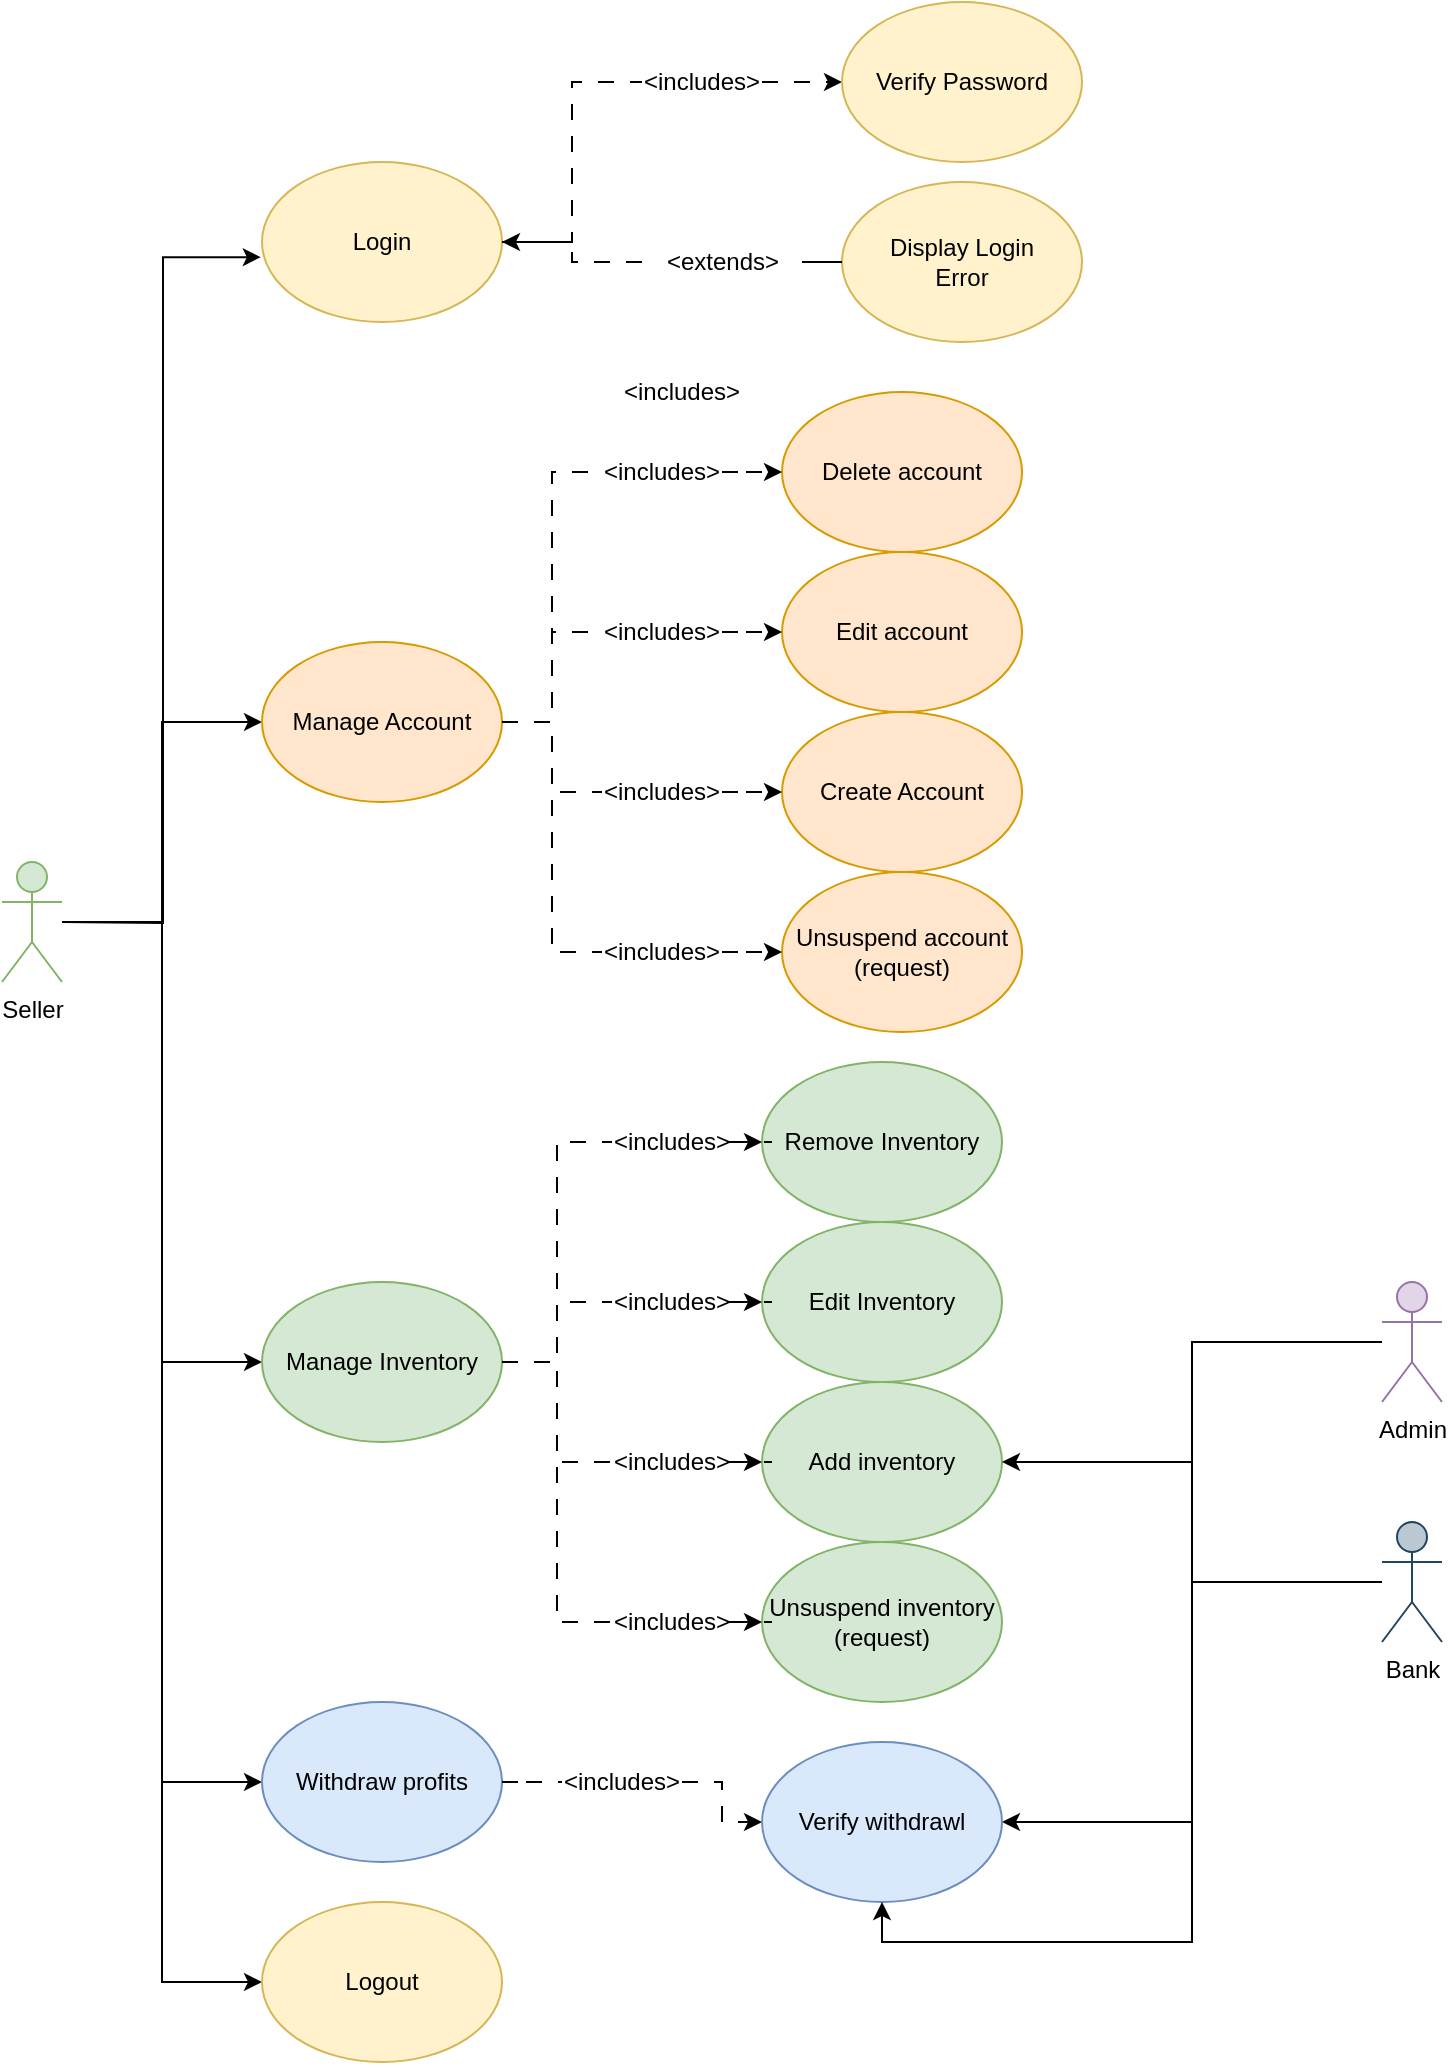 <mxfile version="20.8.21" type="device"><diagram name="Page-1" id="9SAAYWy-0wYmbHwtBrWM"><mxGraphModel dx="1648" dy="1989" grid="1" gridSize="10" guides="1" tooltips="1" connect="1" arrows="1" fold="1" page="1" pageScale="1" pageWidth="850" pageHeight="1100" math="0" shadow="0"><root><mxCell id="0"/><mxCell id="1" parent="0"/><mxCell id="1AxmlgOG69dDWrkKW62K-17" style="edgeStyle=orthogonalEdgeStyle;rounded=0;orthogonalLoop=1;jettySize=auto;html=1;entryX=-0.005;entryY=0.595;entryDx=0;entryDy=0;entryPerimeter=0;" parent="1" target="1AxmlgOG69dDWrkKW62K-7" edge="1"><mxGeometry relative="1" as="geometry"><mxPoint x="110" y="440" as="sourcePoint"/></mxGeometry></mxCell><mxCell id="1AxmlgOG69dDWrkKW62K-21" style="edgeStyle=orthogonalEdgeStyle;rounded=0;orthogonalLoop=1;jettySize=auto;html=1;entryX=0;entryY=0.5;entryDx=0;entryDy=0;" parent="1" source="1AxmlgOG69dDWrkKW62K-1" target="1AxmlgOG69dDWrkKW62K-13" edge="1"><mxGeometry relative="1" as="geometry"/></mxCell><mxCell id="1AxmlgOG69dDWrkKW62K-22" style="edgeStyle=orthogonalEdgeStyle;rounded=0;orthogonalLoop=1;jettySize=auto;html=1;entryX=0;entryY=0.5;entryDx=0;entryDy=0;" parent="1" source="1AxmlgOG69dDWrkKW62K-1" target="1AxmlgOG69dDWrkKW62K-14" edge="1"><mxGeometry relative="1" as="geometry"/></mxCell><mxCell id="1AxmlgOG69dDWrkKW62K-23" style="edgeStyle=orthogonalEdgeStyle;rounded=0;orthogonalLoop=1;jettySize=auto;html=1;entryX=0;entryY=0.5;entryDx=0;entryDy=0;" parent="1" source="1AxmlgOG69dDWrkKW62K-1" target="1AxmlgOG69dDWrkKW62K-12" edge="1"><mxGeometry relative="1" as="geometry"/></mxCell><mxCell id="1AxmlgOG69dDWrkKW62K-24" style="edgeStyle=orthogonalEdgeStyle;rounded=0;orthogonalLoop=1;jettySize=auto;html=1;entryX=0;entryY=0.5;entryDx=0;entryDy=0;" parent="1" source="1AxmlgOG69dDWrkKW62K-1" target="1AxmlgOG69dDWrkKW62K-8" edge="1"><mxGeometry relative="1" as="geometry"/></mxCell><mxCell id="1AxmlgOG69dDWrkKW62K-1" value="Seller" style="shape=umlActor;verticalLabelPosition=bottom;verticalAlign=top;html=1;outlineConnect=0;fillColor=#d5e8d4;strokeColor=#82b366;" parent="1" vertex="1"><mxGeometry x="80" y="410" width="30" height="60" as="geometry"/></mxCell><mxCell id="1AxmlgOG69dDWrkKW62K-2" value="Edit account" style="ellipse;whiteSpace=wrap;html=1;fillColor=#ffe6cc;strokeColor=#d79b00;" parent="1" vertex="1"><mxGeometry x="470" y="255" width="120" height="80" as="geometry"/></mxCell><mxCell id="1AxmlgOG69dDWrkKW62K-3" value="Delete account" style="ellipse;whiteSpace=wrap;html=1;fillColor=#ffe6cc;strokeColor=#d79b00;" parent="1" vertex="1"><mxGeometry x="470" y="175" width="120" height="80" as="geometry"/></mxCell><mxCell id="1AxmlgOG69dDWrkKW62K-4" value="Create Account" style="ellipse;whiteSpace=wrap;html=1;fillColor=#ffe6cc;strokeColor=#d79b00;" parent="1" vertex="1"><mxGeometry x="470" y="335" width="120" height="80" as="geometry"/></mxCell><mxCell id="1AxmlgOG69dDWrkKW62K-5" value="Unsuspend account&lt;br&gt;(request)" style="ellipse;whiteSpace=wrap;html=1;fillColor=#ffe6cc;strokeColor=#d79b00;" parent="1" vertex="1"><mxGeometry x="470" y="415" width="120" height="80" as="geometry"/></mxCell><mxCell id="1AxmlgOG69dDWrkKW62K-6" value="Unsuspend inventory&lt;br&gt;(request)" style="ellipse;whiteSpace=wrap;html=1;fillColor=#d5e8d4;strokeColor=#82b366;" parent="1" vertex="1"><mxGeometry x="460" y="750" width="120" height="80" as="geometry"/></mxCell><mxCell id="1AxmlgOG69dDWrkKW62K-72" style="edgeStyle=orthogonalEdgeStyle;rounded=0;orthogonalLoop=1;jettySize=auto;html=1;entryX=0;entryY=0.5;entryDx=0;entryDy=0;dashed=1;dashPattern=8 8;startArrow=none;" parent="1" source="1AxmlgOG69dDWrkKW62K-75" target="1AxmlgOG69dDWrkKW62K-66" edge="1"><mxGeometry relative="1" as="geometry"/></mxCell><mxCell id="1AxmlgOG69dDWrkKW62K-7" value="Login" style="ellipse;whiteSpace=wrap;html=1;fillColor=#fff2cc;strokeColor=#d6b656;" parent="1" vertex="1"><mxGeometry x="210" y="60" width="120" height="80" as="geometry"/></mxCell><mxCell id="1AxmlgOG69dDWrkKW62K-8" value="Logout" style="ellipse;whiteSpace=wrap;html=1;fillColor=#fff2cc;strokeColor=#d6b656;" parent="1" vertex="1"><mxGeometry x="210" y="930" width="120" height="80" as="geometry"/></mxCell><mxCell id="1AxmlgOG69dDWrkKW62K-9" value="Edit Inventory" style="ellipse;whiteSpace=wrap;html=1;fillColor=#d5e8d4;strokeColor=#82b366;" parent="1" vertex="1"><mxGeometry x="460" y="590" width="120" height="80" as="geometry"/></mxCell><mxCell id="1AxmlgOG69dDWrkKW62K-10" value="Add inventory" style="ellipse;whiteSpace=wrap;html=1;fillColor=#d5e8d4;strokeColor=#82b366;" parent="1" vertex="1"><mxGeometry x="460" y="670" width="120" height="80" as="geometry"/></mxCell><mxCell id="1AxmlgOG69dDWrkKW62K-11" value="Remove Inventory" style="ellipse;whiteSpace=wrap;html=1;fillColor=#d5e8d4;strokeColor=#82b366;" parent="1" vertex="1"><mxGeometry x="460" y="510" width="120" height="80" as="geometry"/></mxCell><mxCell id="1AxmlgOG69dDWrkKW62K-35" value="" style="edgeStyle=orthogonalEdgeStyle;rounded=0;orthogonalLoop=1;jettySize=auto;html=1;dashed=1;dashPattern=8 8;startArrow=none;" parent="1" source="1AxmlgOG69dDWrkKW62K-40" target="1AxmlgOG69dDWrkKW62K-34" edge="1"><mxGeometry relative="1" as="geometry"/></mxCell><mxCell id="1AxmlgOG69dDWrkKW62K-12" value="Withdraw profits" style="ellipse;whiteSpace=wrap;html=1;fillColor=#dae8fc;strokeColor=#6c8ebf;" parent="1" vertex="1"><mxGeometry x="210" y="830" width="120" height="80" as="geometry"/></mxCell><mxCell id="1AxmlgOG69dDWrkKW62K-25" style="edgeStyle=orthogonalEdgeStyle;rounded=0;orthogonalLoop=1;jettySize=auto;html=1;entryX=0;entryY=0.5;entryDx=0;entryDy=0;dashed=1;dashPattern=8 8;startArrow=none;" parent="1" source="1AxmlgOG69dDWrkKW62K-57" target="1AxmlgOG69dDWrkKW62K-3" edge="1"><mxGeometry relative="1" as="geometry"/></mxCell><mxCell id="1AxmlgOG69dDWrkKW62K-27" style="edgeStyle=orthogonalEdgeStyle;rounded=0;orthogonalLoop=1;jettySize=auto;html=1;entryX=0;entryY=0.5;entryDx=0;entryDy=0;dashed=1;dashPattern=8 8;startArrow=none;" parent="1" source="1AxmlgOG69dDWrkKW62K-59" target="1AxmlgOG69dDWrkKW62K-2" edge="1"><mxGeometry relative="1" as="geometry"/></mxCell><mxCell id="1AxmlgOG69dDWrkKW62K-28" style="edgeStyle=orthogonalEdgeStyle;rounded=0;orthogonalLoop=1;jettySize=auto;html=1;entryX=0;entryY=0.5;entryDx=0;entryDy=0;dashed=1;dashPattern=8 8;startArrow=none;" parent="1" source="1AxmlgOG69dDWrkKW62K-61" target="1AxmlgOG69dDWrkKW62K-4" edge="1"><mxGeometry relative="1" as="geometry"/></mxCell><mxCell id="1AxmlgOG69dDWrkKW62K-29" style="edgeStyle=orthogonalEdgeStyle;rounded=0;orthogonalLoop=1;jettySize=auto;html=1;entryX=0;entryY=0.5;entryDx=0;entryDy=0;dashed=1;dashPattern=8 8;startArrow=none;" parent="1" source="1AxmlgOG69dDWrkKW62K-63" target="1AxmlgOG69dDWrkKW62K-5" edge="1"><mxGeometry relative="1" as="geometry"/></mxCell><mxCell id="1AxmlgOG69dDWrkKW62K-13" value="Manage Account" style="ellipse;whiteSpace=wrap;html=1;fillColor=#ffe6cc;strokeColor=#d79b00;" parent="1" vertex="1"><mxGeometry x="210" y="300" width="120" height="80" as="geometry"/></mxCell><mxCell id="1AxmlgOG69dDWrkKW62K-30" style="edgeStyle=orthogonalEdgeStyle;rounded=0;orthogonalLoop=1;jettySize=auto;html=1;entryX=0;entryY=0.5;entryDx=0;entryDy=0;dashed=1;dashPattern=8 8;startArrow=none;" parent="1" source="1AxmlgOG69dDWrkKW62K-41" target="1AxmlgOG69dDWrkKW62K-11" edge="1"><mxGeometry relative="1" as="geometry"/></mxCell><mxCell id="1AxmlgOG69dDWrkKW62K-31" style="edgeStyle=orthogonalEdgeStyle;rounded=0;orthogonalLoop=1;jettySize=auto;html=1;entryX=0;entryY=0.5;entryDx=0;entryDy=0;dashed=1;dashPattern=8 8;startArrow=none;" parent="1" source="1AxmlgOG69dDWrkKW62K-43" target="1AxmlgOG69dDWrkKW62K-9" edge="1"><mxGeometry relative="1" as="geometry"/></mxCell><mxCell id="1AxmlgOG69dDWrkKW62K-32" style="edgeStyle=orthogonalEdgeStyle;rounded=0;orthogonalLoop=1;jettySize=auto;html=1;entryX=0;entryY=0.5;entryDx=0;entryDy=0;dashed=1;dashPattern=8 8;startArrow=none;" parent="1" source="1AxmlgOG69dDWrkKW62K-45" target="1AxmlgOG69dDWrkKW62K-10" edge="1"><mxGeometry relative="1" as="geometry"/></mxCell><mxCell id="1AxmlgOG69dDWrkKW62K-33" style="edgeStyle=orthogonalEdgeStyle;rounded=0;orthogonalLoop=1;jettySize=auto;html=1;entryX=0;entryY=0.5;entryDx=0;entryDy=0;dashed=1;dashPattern=8 8;startArrow=none;" parent="1" source="1AxmlgOG69dDWrkKW62K-47" target="1AxmlgOG69dDWrkKW62K-6" edge="1"><mxGeometry relative="1" as="geometry"/></mxCell><mxCell id="1AxmlgOG69dDWrkKW62K-14" value="Manage Inventory" style="ellipse;whiteSpace=wrap;html=1;fillColor=#d5e8d4;strokeColor=#82b366;" parent="1" vertex="1"><mxGeometry x="210" y="620" width="120" height="80" as="geometry"/></mxCell><mxCell id="1AxmlgOG69dDWrkKW62K-36" style="edgeStyle=orthogonalEdgeStyle;rounded=0;orthogonalLoop=1;jettySize=auto;html=1;entryX=1;entryY=0.5;entryDx=0;entryDy=0;" parent="1" source="1AxmlgOG69dDWrkKW62K-15" target="1AxmlgOG69dDWrkKW62K-34" edge="1"><mxGeometry relative="1" as="geometry"/></mxCell><mxCell id="mpVsu9jOxqwuXAdgxPD0-2" style="edgeStyle=orthogonalEdgeStyle;rounded=0;orthogonalLoop=1;jettySize=auto;html=1;entryX=1;entryY=0.5;entryDx=0;entryDy=0;" edge="1" parent="1" source="1AxmlgOG69dDWrkKW62K-15" target="1AxmlgOG69dDWrkKW62K-10"><mxGeometry relative="1" as="geometry"/></mxCell><mxCell id="1AxmlgOG69dDWrkKW62K-15" value="Admin" style="shape=umlActor;verticalLabelPosition=bottom;verticalAlign=top;html=1;outlineConnect=0;fillColor=#e1d5e7;strokeColor=#9673a6;" parent="1" vertex="1"><mxGeometry x="770" y="620" width="30" height="60" as="geometry"/></mxCell><mxCell id="1AxmlgOG69dDWrkKW62K-34" value="Verify withdrawl" style="ellipse;whiteSpace=wrap;html=1;fillColor=#dae8fc;strokeColor=#6c8ebf;" parent="1" vertex="1"><mxGeometry x="460" y="850" width="120" height="80" as="geometry"/></mxCell><mxCell id="1AxmlgOG69dDWrkKW62K-38" style="edgeStyle=orthogonalEdgeStyle;rounded=0;orthogonalLoop=1;jettySize=auto;html=1;entryX=0.5;entryY=1;entryDx=0;entryDy=0;" parent="1" source="1AxmlgOG69dDWrkKW62K-37" target="1AxmlgOG69dDWrkKW62K-34" edge="1"><mxGeometry relative="1" as="geometry"/></mxCell><mxCell id="1AxmlgOG69dDWrkKW62K-37" value="Bank" style="shape=umlActor;verticalLabelPosition=bottom;verticalAlign=top;html=1;outlineConnect=0;fillColor=#bac8d3;strokeColor=#23445d;" parent="1" vertex="1"><mxGeometry x="770" y="740" width="30" height="60" as="geometry"/></mxCell><mxCell id="1AxmlgOG69dDWrkKW62K-42" value="" style="edgeStyle=orthogonalEdgeStyle;rounded=0;orthogonalLoop=1;jettySize=auto;html=1;entryX=0;entryY=0.5;entryDx=0;entryDy=0;dashed=1;dashPattern=8 8;endArrow=none;" parent="1" source="1AxmlgOG69dDWrkKW62K-14" target="1AxmlgOG69dDWrkKW62K-41" edge="1"><mxGeometry relative="1" as="geometry"><mxPoint x="330" y="660" as="sourcePoint"/><mxPoint x="510" y="550" as="targetPoint"/></mxGeometry></mxCell><mxCell id="1AxmlgOG69dDWrkKW62K-41" value="&amp;lt;includes&amp;gt;" style="text;html=1;strokeColor=none;fillColor=none;align=center;verticalAlign=middle;whiteSpace=wrap;rounded=0;" parent="1" vertex="1"><mxGeometry x="385" y="535" width="60" height="30" as="geometry"/></mxCell><mxCell id="1AxmlgOG69dDWrkKW62K-44" value="" style="edgeStyle=orthogonalEdgeStyle;rounded=0;orthogonalLoop=1;jettySize=auto;html=1;entryX=0;entryY=0.5;entryDx=0;entryDy=0;dashed=1;dashPattern=8 8;endArrow=none;" parent="1" source="1AxmlgOG69dDWrkKW62K-14" target="1AxmlgOG69dDWrkKW62K-43" edge="1"><mxGeometry relative="1" as="geometry"><mxPoint x="330" y="660" as="sourcePoint"/><mxPoint x="510" y="630" as="targetPoint"/></mxGeometry></mxCell><mxCell id="1AxmlgOG69dDWrkKW62K-43" value="&amp;lt;includes&amp;gt;" style="text;html=1;strokeColor=none;fillColor=none;align=center;verticalAlign=middle;whiteSpace=wrap;rounded=0;" parent="1" vertex="1"><mxGeometry x="385" y="615" width="60" height="30" as="geometry"/></mxCell><mxCell id="1AxmlgOG69dDWrkKW62K-46" value="" style="edgeStyle=orthogonalEdgeStyle;rounded=0;orthogonalLoop=1;jettySize=auto;html=1;entryX=0;entryY=0.5;entryDx=0;entryDy=0;dashed=1;dashPattern=8 8;endArrow=none;" parent="1" source="1AxmlgOG69dDWrkKW62K-14" target="1AxmlgOG69dDWrkKW62K-45" edge="1"><mxGeometry relative="1" as="geometry"><mxPoint x="330" y="660" as="sourcePoint"/><mxPoint x="510" y="710" as="targetPoint"/></mxGeometry></mxCell><mxCell id="1AxmlgOG69dDWrkKW62K-45" value="&amp;lt;includes&amp;gt;" style="text;html=1;strokeColor=none;fillColor=none;align=center;verticalAlign=middle;whiteSpace=wrap;rounded=0;" parent="1" vertex="1"><mxGeometry x="385" y="695" width="60" height="30" as="geometry"/></mxCell><mxCell id="1AxmlgOG69dDWrkKW62K-48" value="" style="edgeStyle=orthogonalEdgeStyle;rounded=0;orthogonalLoop=1;jettySize=auto;html=1;entryX=0;entryY=0.5;entryDx=0;entryDy=0;dashed=1;dashPattern=8 8;endArrow=none;" parent="1" source="1AxmlgOG69dDWrkKW62K-14" target="1AxmlgOG69dDWrkKW62K-47" edge="1"><mxGeometry relative="1" as="geometry"><mxPoint x="330" y="660" as="sourcePoint"/><mxPoint x="510" y="790" as="targetPoint"/></mxGeometry></mxCell><mxCell id="1AxmlgOG69dDWrkKW62K-47" value="&amp;lt;includes&amp;gt;" style="text;html=1;strokeColor=none;fillColor=none;align=center;verticalAlign=middle;whiteSpace=wrap;rounded=0;" parent="1" vertex="1"><mxGeometry x="385" y="775" width="60" height="30" as="geometry"/></mxCell><mxCell id="1AxmlgOG69dDWrkKW62K-58" value="" style="edgeStyle=orthogonalEdgeStyle;rounded=0;orthogonalLoop=1;jettySize=auto;html=1;entryX=0;entryY=0.5;entryDx=0;entryDy=0;dashed=1;dashPattern=8 8;endArrow=none;" parent="1" source="1AxmlgOG69dDWrkKW62K-13" target="1AxmlgOG69dDWrkKW62K-57" edge="1"><mxGeometry relative="1" as="geometry"><mxPoint x="330" y="340" as="sourcePoint"/><mxPoint x="460" y="220" as="targetPoint"/></mxGeometry></mxCell><mxCell id="1AxmlgOG69dDWrkKW62K-57" value="&amp;lt;includes&amp;gt;" style="text;html=1;strokeColor=none;fillColor=none;align=center;verticalAlign=middle;whiteSpace=wrap;rounded=0;" parent="1" vertex="1"><mxGeometry x="380" y="200" width="60" height="30" as="geometry"/></mxCell><mxCell id="1AxmlgOG69dDWrkKW62K-60" value="" style="edgeStyle=orthogonalEdgeStyle;rounded=0;orthogonalLoop=1;jettySize=auto;html=1;entryX=0;entryY=0.5;entryDx=0;entryDy=0;dashed=1;dashPattern=8 8;endArrow=none;" parent="1" source="1AxmlgOG69dDWrkKW62K-13" target="1AxmlgOG69dDWrkKW62K-59" edge="1"><mxGeometry relative="1" as="geometry"><mxPoint x="330" y="340" as="sourcePoint"/><mxPoint x="460" y="300" as="targetPoint"/></mxGeometry></mxCell><mxCell id="1AxmlgOG69dDWrkKW62K-59" value="&amp;lt;includes&amp;gt;" style="text;html=1;strokeColor=none;fillColor=none;align=center;verticalAlign=middle;whiteSpace=wrap;rounded=0;" parent="1" vertex="1"><mxGeometry x="380" y="280" width="60" height="30" as="geometry"/></mxCell><mxCell id="1AxmlgOG69dDWrkKW62K-62" value="" style="edgeStyle=orthogonalEdgeStyle;rounded=0;orthogonalLoop=1;jettySize=auto;html=1;entryX=0;entryY=0.5;entryDx=0;entryDy=0;dashed=1;dashPattern=8 8;endArrow=none;" parent="1" source="1AxmlgOG69dDWrkKW62K-13" target="1AxmlgOG69dDWrkKW62K-61" edge="1"><mxGeometry relative="1" as="geometry"><mxPoint x="330" y="340" as="sourcePoint"/><mxPoint x="460" y="380" as="targetPoint"/></mxGeometry></mxCell><mxCell id="1AxmlgOG69dDWrkKW62K-61" value="&amp;lt;includes&amp;gt;" style="text;html=1;strokeColor=none;fillColor=none;align=center;verticalAlign=middle;whiteSpace=wrap;rounded=0;" parent="1" vertex="1"><mxGeometry x="380" y="360" width="60" height="30" as="geometry"/></mxCell><mxCell id="1AxmlgOG69dDWrkKW62K-64" value="" style="edgeStyle=orthogonalEdgeStyle;rounded=0;orthogonalLoop=1;jettySize=auto;html=1;entryX=0;entryY=0.5;entryDx=0;entryDy=0;dashed=1;dashPattern=8 8;endArrow=none;" parent="1" source="1AxmlgOG69dDWrkKW62K-13" target="1AxmlgOG69dDWrkKW62K-63" edge="1"><mxGeometry relative="1" as="geometry"><mxPoint x="330" y="340" as="sourcePoint"/><mxPoint x="460" y="460" as="targetPoint"/></mxGeometry></mxCell><mxCell id="1AxmlgOG69dDWrkKW62K-63" value="&amp;lt;includes&amp;gt;" style="text;html=1;strokeColor=none;fillColor=none;align=center;verticalAlign=middle;whiteSpace=wrap;rounded=0;" parent="1" vertex="1"><mxGeometry x="380" y="440" width="60" height="30" as="geometry"/></mxCell><mxCell id="1AxmlgOG69dDWrkKW62K-66" value="Verify Password" style="ellipse;whiteSpace=wrap;html=1;fillColor=#fff2cc;strokeColor=#d6b656;" parent="1" vertex="1"><mxGeometry x="500" y="-20" width="120" height="80" as="geometry"/></mxCell><mxCell id="1AxmlgOG69dDWrkKW62K-71" style="edgeStyle=orthogonalEdgeStyle;rounded=0;orthogonalLoop=1;jettySize=auto;html=1;entryX=1;entryY=0.5;entryDx=0;entryDy=0;dashed=1;dashPattern=8 8;startArrow=none;" parent="1" source="1AxmlgOG69dDWrkKW62K-78" target="1AxmlgOG69dDWrkKW62K-7" edge="1"><mxGeometry relative="1" as="geometry"/></mxCell><mxCell id="1AxmlgOG69dDWrkKW62K-67" value="Display Login&lt;br&gt;Error" style="ellipse;whiteSpace=wrap;html=1;fillColor=#fff2cc;strokeColor=#d6b656;" parent="1" vertex="1"><mxGeometry x="500" y="70" width="120" height="80" as="geometry"/></mxCell><mxCell id="1AxmlgOG69dDWrkKW62K-73" value="&amp;lt;includes&amp;gt;" style="text;html=1;strokeColor=none;fillColor=none;align=center;verticalAlign=middle;whiteSpace=wrap;rounded=0;" parent="1" vertex="1"><mxGeometry x="390" y="160" width="60" height="30" as="geometry"/></mxCell><mxCell id="1AxmlgOG69dDWrkKW62K-76" value="" style="edgeStyle=orthogonalEdgeStyle;rounded=0;orthogonalLoop=1;jettySize=auto;html=1;entryX=0;entryY=0.5;entryDx=0;entryDy=0;dashed=1;dashPattern=8 8;endArrow=none;" parent="1" source="1AxmlgOG69dDWrkKW62K-7" target="1AxmlgOG69dDWrkKW62K-75" edge="1"><mxGeometry relative="1" as="geometry"><mxPoint x="330" y="100" as="sourcePoint"/><mxPoint x="500" y="20" as="targetPoint"/></mxGeometry></mxCell><mxCell id="1AxmlgOG69dDWrkKW62K-75" value="&amp;lt;includes&amp;gt;" style="text;html=1;strokeColor=none;fillColor=none;align=center;verticalAlign=middle;whiteSpace=wrap;rounded=0;" parent="1" vertex="1"><mxGeometry x="400" y="5" width="60" height="30" as="geometry"/></mxCell><mxCell id="1AxmlgOG69dDWrkKW62K-79" value="" style="edgeStyle=orthogonalEdgeStyle;rounded=0;orthogonalLoop=1;jettySize=auto;html=1;entryX=1;entryY=0.5;entryDx=0;entryDy=0;dashed=1;dashPattern=8 8;endArrow=none;" parent="1" source="1AxmlgOG69dDWrkKW62K-67" target="1AxmlgOG69dDWrkKW62K-78" edge="1"><mxGeometry relative="1" as="geometry"><mxPoint x="500" y="110" as="sourcePoint"/><mxPoint x="330" y="100" as="targetPoint"/></mxGeometry></mxCell><mxCell id="1AxmlgOG69dDWrkKW62K-78" value="&amp;lt;extends&amp;gt;" style="text;html=1;align=center;verticalAlign=middle;resizable=0;points=[];autosize=1;strokeColor=none;fillColor=none;" parent="1" vertex="1"><mxGeometry x="400" y="95" width="80" height="30" as="geometry"/></mxCell><mxCell id="mpVsu9jOxqwuXAdgxPD0-1" value="" style="edgeStyle=orthogonalEdgeStyle;rounded=0;orthogonalLoop=1;jettySize=auto;html=1;dashed=1;dashPattern=8 8;endArrow=none;" edge="1" parent="1" source="1AxmlgOG69dDWrkKW62K-12" target="1AxmlgOG69dDWrkKW62K-40"><mxGeometry relative="1" as="geometry"><mxPoint x="330" y="870" as="sourcePoint"/><mxPoint x="390" y="870" as="targetPoint"/></mxGeometry></mxCell><mxCell id="1AxmlgOG69dDWrkKW62K-40" value="&amp;lt;includes&amp;gt;" style="text;html=1;strokeColor=none;fillColor=none;align=center;verticalAlign=middle;whiteSpace=wrap;rounded=0;" parent="1" vertex="1"><mxGeometry x="360" y="855" width="60" height="30" as="geometry"/></mxCell></root></mxGraphModel></diagram></mxfile>